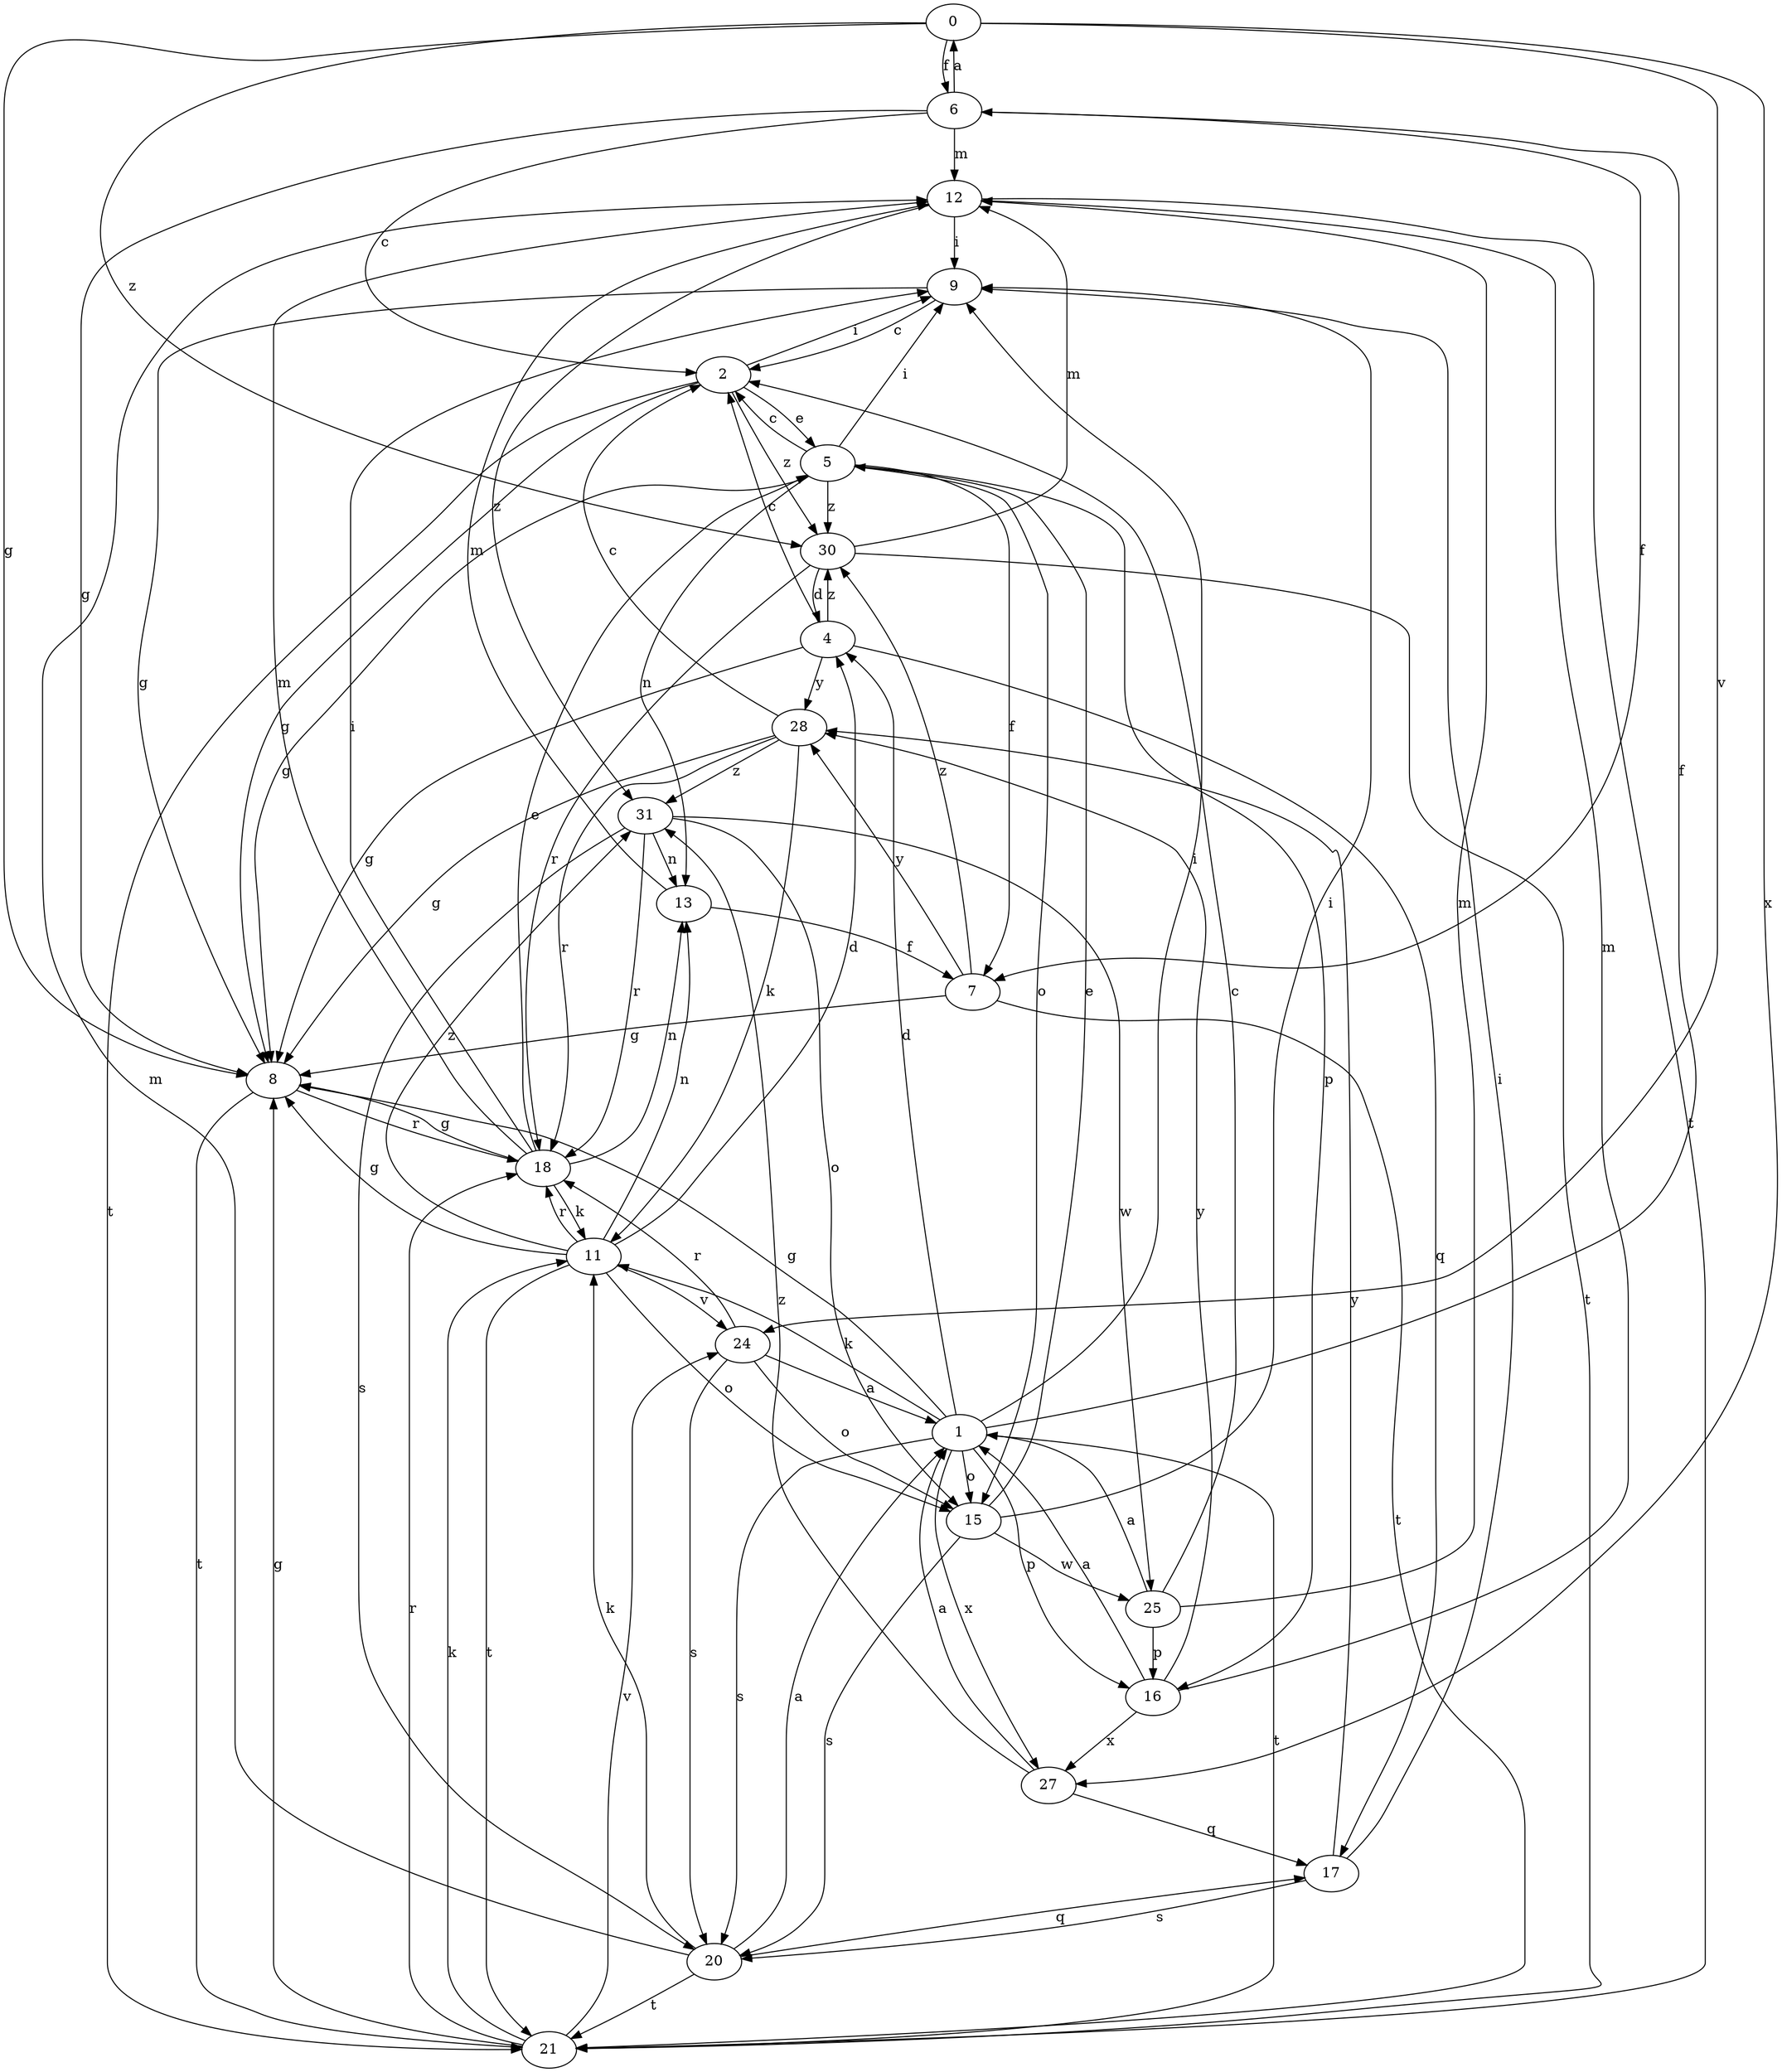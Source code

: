 strict digraph  {
0;
1;
2;
4;
5;
6;
7;
8;
9;
11;
12;
13;
15;
16;
17;
18;
20;
21;
24;
25;
27;
28;
30;
31;
0 -> 6  [label=f];
0 -> 8  [label=g];
0 -> 24  [label=v];
0 -> 27  [label=x];
0 -> 30  [label=z];
1 -> 4  [label=d];
1 -> 6  [label=f];
1 -> 8  [label=g];
1 -> 9  [label=i];
1 -> 11  [label=k];
1 -> 15  [label=o];
1 -> 16  [label=p];
1 -> 20  [label=s];
1 -> 21  [label=t];
1 -> 27  [label=x];
2 -> 5  [label=e];
2 -> 8  [label=g];
2 -> 9  [label=i];
2 -> 21  [label=t];
2 -> 30  [label=z];
4 -> 2  [label=c];
4 -> 8  [label=g];
4 -> 17  [label=q];
4 -> 28  [label=y];
4 -> 30  [label=z];
5 -> 2  [label=c];
5 -> 7  [label=f];
5 -> 8  [label=g];
5 -> 9  [label=i];
5 -> 13  [label=n];
5 -> 15  [label=o];
5 -> 16  [label=p];
5 -> 30  [label=z];
6 -> 0  [label=a];
6 -> 2  [label=c];
6 -> 7  [label=f];
6 -> 8  [label=g];
6 -> 12  [label=m];
7 -> 8  [label=g];
7 -> 21  [label=t];
7 -> 28  [label=y];
7 -> 30  [label=z];
8 -> 18  [label=r];
8 -> 21  [label=t];
9 -> 2  [label=c];
9 -> 8  [label=g];
11 -> 4  [label=d];
11 -> 8  [label=g];
11 -> 13  [label=n];
11 -> 15  [label=o];
11 -> 18  [label=r];
11 -> 21  [label=t];
11 -> 24  [label=v];
11 -> 31  [label=z];
12 -> 9  [label=i];
12 -> 21  [label=t];
12 -> 31  [label=z];
13 -> 7  [label=f];
13 -> 12  [label=m];
15 -> 5  [label=e];
15 -> 9  [label=i];
15 -> 20  [label=s];
15 -> 25  [label=w];
16 -> 1  [label=a];
16 -> 12  [label=m];
16 -> 27  [label=x];
16 -> 28  [label=y];
17 -> 9  [label=i];
17 -> 20  [label=s];
17 -> 28  [label=y];
18 -> 5  [label=e];
18 -> 8  [label=g];
18 -> 9  [label=i];
18 -> 11  [label=k];
18 -> 12  [label=m];
18 -> 13  [label=n];
20 -> 1  [label=a];
20 -> 11  [label=k];
20 -> 12  [label=m];
20 -> 17  [label=q];
20 -> 21  [label=t];
21 -> 8  [label=g];
21 -> 11  [label=k];
21 -> 18  [label=r];
21 -> 24  [label=v];
24 -> 1  [label=a];
24 -> 15  [label=o];
24 -> 18  [label=r];
24 -> 20  [label=s];
25 -> 1  [label=a];
25 -> 2  [label=c];
25 -> 12  [label=m];
25 -> 16  [label=p];
27 -> 1  [label=a];
27 -> 17  [label=q];
27 -> 31  [label=z];
28 -> 2  [label=c];
28 -> 8  [label=g];
28 -> 11  [label=k];
28 -> 18  [label=r];
28 -> 31  [label=z];
30 -> 4  [label=d];
30 -> 12  [label=m];
30 -> 18  [label=r];
30 -> 21  [label=t];
31 -> 13  [label=n];
31 -> 15  [label=o];
31 -> 18  [label=r];
31 -> 20  [label=s];
31 -> 25  [label=w];
}
